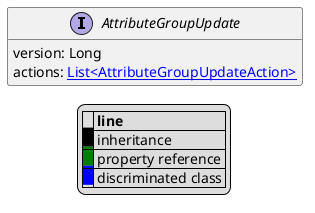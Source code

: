 @startuml

hide empty fields
hide empty methods
legend
|= |= line |
|<back:black>   </back>| inheritance |
|<back:green>   </back>| property reference |
|<back:blue>   </back>| discriminated class |
endlegend
interface AttributeGroupUpdate [[AttributeGroupUpdate.svg]]  {
    version: Long
    actions: [[AttributeGroupUpdateAction.svg List<AttributeGroupUpdateAction>]]
}






@enduml
